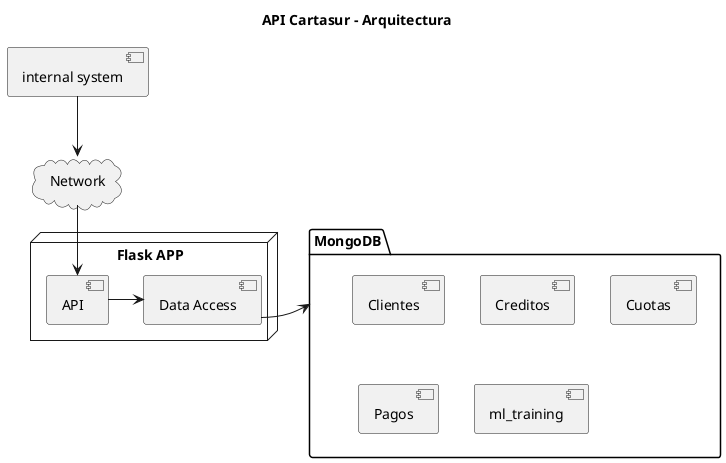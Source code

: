 @startuml

title API Cartasur - Arquitectura

component [internal system]

cloud Network {
}

node "Flask APP" {
    [API]
    [Data Access]
}

package "MongoDB" {
    [Clientes]
    [Creditos]
    [Cuotas]
    [Pagos]
    [ml_training]
}

[internal system] -down-> Network
Network -down-> [API]
[API] -> [Data Access]
[Data Access] -right-> MongoDB

@enduml
